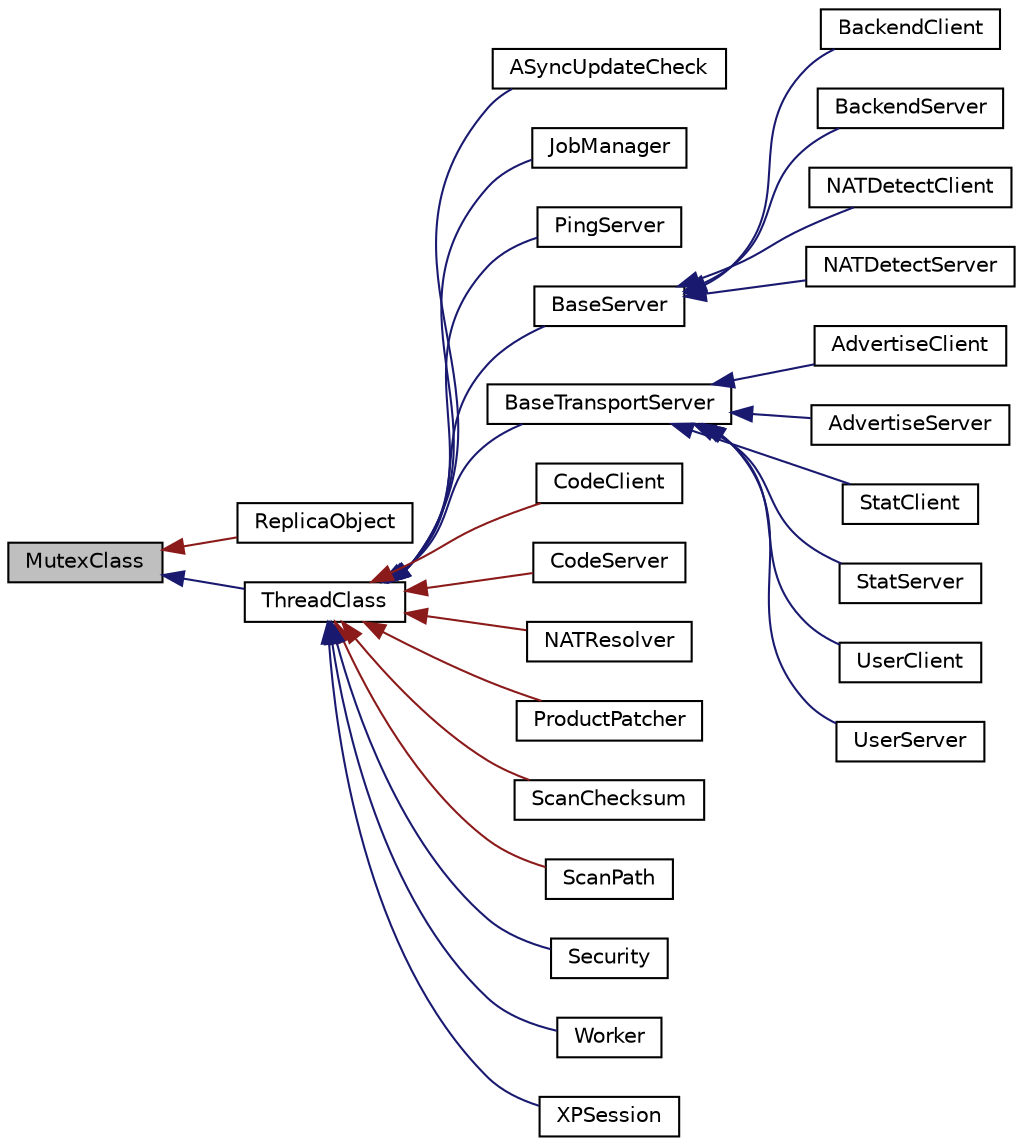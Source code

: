 digraph "MutexClass"
{
  edge [fontname="Helvetica",fontsize="10",labelfontname="Helvetica",labelfontsize="10"];
  node [fontname="Helvetica",fontsize="10",shape=record];
  rankdir="LR";
  Node1 [label="MutexClass",height=0.2,width=0.4,color="black", fillcolor="grey75", style="filled" fontcolor="black"];
  Node1 -> Node2 [dir="back",color="firebrick4",fontsize="10",style="solid",fontname="Helvetica"];
  Node2 [label="ReplicaObject",height=0.2,width=0.4,color="black", fillcolor="white", style="filled",URL="$classRNReplicaNet_1_1ReplicaObject.html"];
  Node1 -> Node3 [dir="back",color="midnightblue",fontsize="10",style="solid",fontname="Helvetica"];
  Node3 [label="ThreadClass",height=0.2,width=0.4,color="black", fillcolor="white", style="filled",URL="$classRNReplicaNet_1_1ThreadClass.html"];
  Node3 -> Node4 [dir="back",color="midnightblue",fontsize="10",style="solid",fontname="Helvetica"];
  Node4 [label="ASyncUpdateCheck",height=0.2,width=0.4,color="black", fillcolor="white", style="filled",URL="$classASyncUpdateCheck.html"];
  Node3 -> Node5 [dir="back",color="midnightblue",fontsize="10",style="solid",fontname="Helvetica"];
  Node5 [label="JobManager",height=0.2,width=0.4,color="black", fillcolor="white", style="filled",URL="$classRNReplicaNet_1_1JobManager.html"];
  Node3 -> Node6 [dir="back",color="midnightblue",fontsize="10",style="solid",fontname="Helvetica"];
  Node6 [label="PingServer",height=0.2,width=0.4,color="black", fillcolor="white", style="filled",URL="$classRNReplicaNet_1_1RNLobby_1_1AdvertiseClient_1_1PingServer.html"];
  Node3 -> Node7 [dir="back",color="midnightblue",fontsize="10",style="solid",fontname="Helvetica"];
  Node7 [label="BaseServer",height=0.2,width=0.4,color="black", fillcolor="white", style="filled",URL="$classRNReplicaNet_1_1RNLobby_1_1BaseServer.html",tooltip="A server base class that handles encrypted messages to and from a socket. "];
  Node7 -> Node8 [dir="back",color="midnightblue",fontsize="10",style="solid",fontname="Helvetica"];
  Node8 [label="BackendClient",height=0.2,width=0.4,color="black", fillcolor="white", style="filled",URL="$classRNReplicaNet_1_1RNLobby_1_1BackendClient.html"];
  Node7 -> Node9 [dir="back",color="midnightblue",fontsize="10",style="solid",fontname="Helvetica"];
  Node9 [label="BackendServer",height=0.2,width=0.4,color="black", fillcolor="white", style="filled",URL="$classRNReplicaNet_1_1RNLobby_1_1BackendServer.html"];
  Node7 -> Node10 [dir="back",color="midnightblue",fontsize="10",style="solid",fontname="Helvetica"];
  Node10 [label="NATDetectClient",height=0.2,width=0.4,color="black", fillcolor="white", style="filled",URL="$classRNReplicaNet_1_1RNLobby_1_1NATDetectClient.html"];
  Node7 -> Node11 [dir="back",color="midnightblue",fontsize="10",style="solid",fontname="Helvetica"];
  Node11 [label="NATDetectServer",height=0.2,width=0.4,color="black", fillcolor="white", style="filled",URL="$classRNReplicaNet_1_1RNLobby_1_1NATDetectServer.html"];
  Node3 -> Node12 [dir="back",color="midnightblue",fontsize="10",style="solid",fontname="Helvetica"];
  Node12 [label="BaseTransportServer",height=0.2,width=0.4,color="black", fillcolor="white", style="filled",URL="$classRNReplicaNet_1_1RNLobby_1_1BaseTransportServer.html",tooltip="A server base class that handles encrypted messages to and from a transport. "];
  Node12 -> Node13 [dir="back",color="midnightblue",fontsize="10",style="solid",fontname="Helvetica"];
  Node13 [label="AdvertiseClient",height=0.2,width=0.4,color="black", fillcolor="white", style="filled",URL="$classRNReplicaNet_1_1RNLobby_1_1AdvertiseClient.html",tooltip="Maintains a connection to the AdvertiseServer. "];
  Node12 -> Node14 [dir="back",color="midnightblue",fontsize="10",style="solid",fontname="Helvetica"];
  Node14 [label="AdvertiseServer",height=0.2,width=0.4,color="black", fillcolor="white", style="filled",URL="$classRNReplicaNet_1_1RNLobby_1_1AdvertiseServer.html"];
  Node12 -> Node15 [dir="back",color="midnightblue",fontsize="10",style="solid",fontname="Helvetica"];
  Node15 [label="StatClient",height=0.2,width=0.4,color="black", fillcolor="white", style="filled",URL="$classRNReplicaNet_1_1RNLobby_1_1StatClient.html",tooltip="Maintains a connection to the StatServer. "];
  Node12 -> Node16 [dir="back",color="midnightblue",fontsize="10",style="solid",fontname="Helvetica"];
  Node16 [label="StatServer",height=0.2,width=0.4,color="black", fillcolor="white", style="filled",URL="$classRNReplicaNet_1_1RNLobby_1_1StatServer.html"];
  Node12 -> Node17 [dir="back",color="midnightblue",fontsize="10",style="solid",fontname="Helvetica"];
  Node17 [label="UserClient",height=0.2,width=0.4,color="black", fillcolor="white", style="filled",URL="$classRNReplicaNet_1_1RNLobby_1_1UserClient.html"];
  Node12 -> Node18 [dir="back",color="midnightblue",fontsize="10",style="solid",fontname="Helvetica"];
  Node18 [label="UserServer",height=0.2,width=0.4,color="black", fillcolor="white", style="filled",URL="$classRNReplicaNet_1_1RNLobby_1_1UserServer.html"];
  Node3 -> Node19 [dir="back",color="firebrick4",fontsize="10",style="solid",fontname="Helvetica"];
  Node19 [label="CodeClient",height=0.2,width=0.4,color="black", fillcolor="white", style="filled",URL="$classRNReplicaNet_1_1RNLobby_1_1CodeClient.html",tooltip="This code client queries for the validity of codes with the RNLobby::CodeServer. "];
  Node3 -> Node20 [dir="back",color="firebrick4",fontsize="10",style="solid",fontname="Helvetica"];
  Node20 [label="CodeServer",height=0.2,width=0.4,color="black", fillcolor="white", style="filled",URL="$classRNReplicaNet_1_1RNLobby_1_1CodeServer.html"];
  Node3 -> Node21 [dir="back",color="firebrick4",fontsize="10",style="solid",fontname="Helvetica"];
  Node21 [label="NATResolver",height=0.2,width=0.4,color="black", fillcolor="white", style="filled",URL="$classRNReplicaNet_1_1RNLobby_1_1NATResolver.html"];
  Node3 -> Node22 [dir="back",color="firebrick4",fontsize="10",style="solid",fontname="Helvetica"];
  Node22 [label="ProductPatcher",height=0.2,width=0.4,color="black", fillcolor="white", style="filled",URL="$classRNReplicaNet_1_1RNLobby_1_1ProductPatcher.html"];
  Node3 -> Node23 [dir="back",color="firebrick4",fontsize="10",style="solid",fontname="Helvetica"];
  Node23 [label="ScanChecksum",height=0.2,width=0.4,color="black", fillcolor="white", style="filled",URL="$classRNReplicaNet_1_1RNLobby_1_1ScanChecksum.html",tooltip="This scans a supplied path and stores the results. "];
  Node3 -> Node24 [dir="back",color="firebrick4",fontsize="10",style="solid",fontname="Helvetica"];
  Node24 [label="ScanPath",height=0.2,width=0.4,color="black", fillcolor="white", style="filled",URL="$classRNReplicaNet_1_1RNLobby_1_1ScanPath.html",tooltip="This scans a supplied path and stores the results. "];
  Node3 -> Node25 [dir="back",color="midnightblue",fontsize="10",style="solid",fontname="Helvetica"];
  Node25 [label="Security",height=0.2,width=0.4,color="black", fillcolor="white", style="filled",URL="$classRNReplicaNet_1_1RNLobby_1_1Security.html"];
  Node3 -> Node26 [dir="back",color="midnightblue",fontsize="10",style="solid",fontname="Helvetica"];
  Node26 [label="Worker",height=0.2,width=0.4,color="black", fillcolor="white", style="filled",URL="$classRNReplicaNet_1_1Worker.html"];
  Node3 -> Node27 [dir="back",color="midnightblue",fontsize="10",style="solid",fontname="Helvetica"];
  Node27 [label="XPSession",height=0.2,width=0.4,color="black", fillcolor="white", style="filled",URL="$classRNReplicaNet_1_1XPSession.html"];
}
